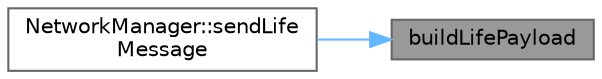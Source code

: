digraph "buildLifePayload"
{
 // LATEX_PDF_SIZE
  bgcolor="transparent";
  edge [fontname=Helvetica,fontsize=10,labelfontname=Helvetica,labelfontsize=10];
  node [fontname=Helvetica,fontsize=10,shape=box,height=0.2,width=0.4];
  rankdir="RL";
  Node1 [id="Node000001",label="buildLifePayload",height=0.2,width=0.4,color="gray40", fillcolor="grey60", style="filled", fontcolor="black",tooltip="Builds the payload for a life update message."];
  Node1 -> Node2 [id="edge1_Node000001_Node000002",dir="back",color="steelblue1",style="solid",tooltip=" "];
  Node2 [id="Node000002",label="NetworkManager::sendLife\lMessage",height=0.2,width=0.4,color="grey40", fillcolor="white", style="filled",URL="$classNetworkManager.html#af93eb254c12f6953648451c898acd869",tooltip="Sends a life update message for a player."];
}
